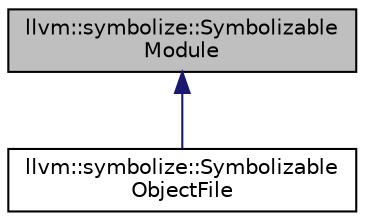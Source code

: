 digraph "llvm::symbolize::SymbolizableModule"
{
 // LATEX_PDF_SIZE
  bgcolor="transparent";
  edge [fontname="Helvetica",fontsize="10",labelfontname="Helvetica",labelfontsize="10"];
  node [fontname="Helvetica",fontsize="10",shape=record];
  Node1 [label="llvm::symbolize::Symbolizable\lModule",height=0.2,width=0.4,color="black", fillcolor="grey75", style="filled", fontcolor="black",tooltip=" "];
  Node1 -> Node2 [dir="back",color="midnightblue",fontsize="10",style="solid",fontname="Helvetica"];
  Node2 [label="llvm::symbolize::Symbolizable\lObjectFile",height=0.2,width=0.4,color="black",URL="$classllvm_1_1symbolize_1_1SymbolizableObjectFile.html",tooltip=" "];
}
